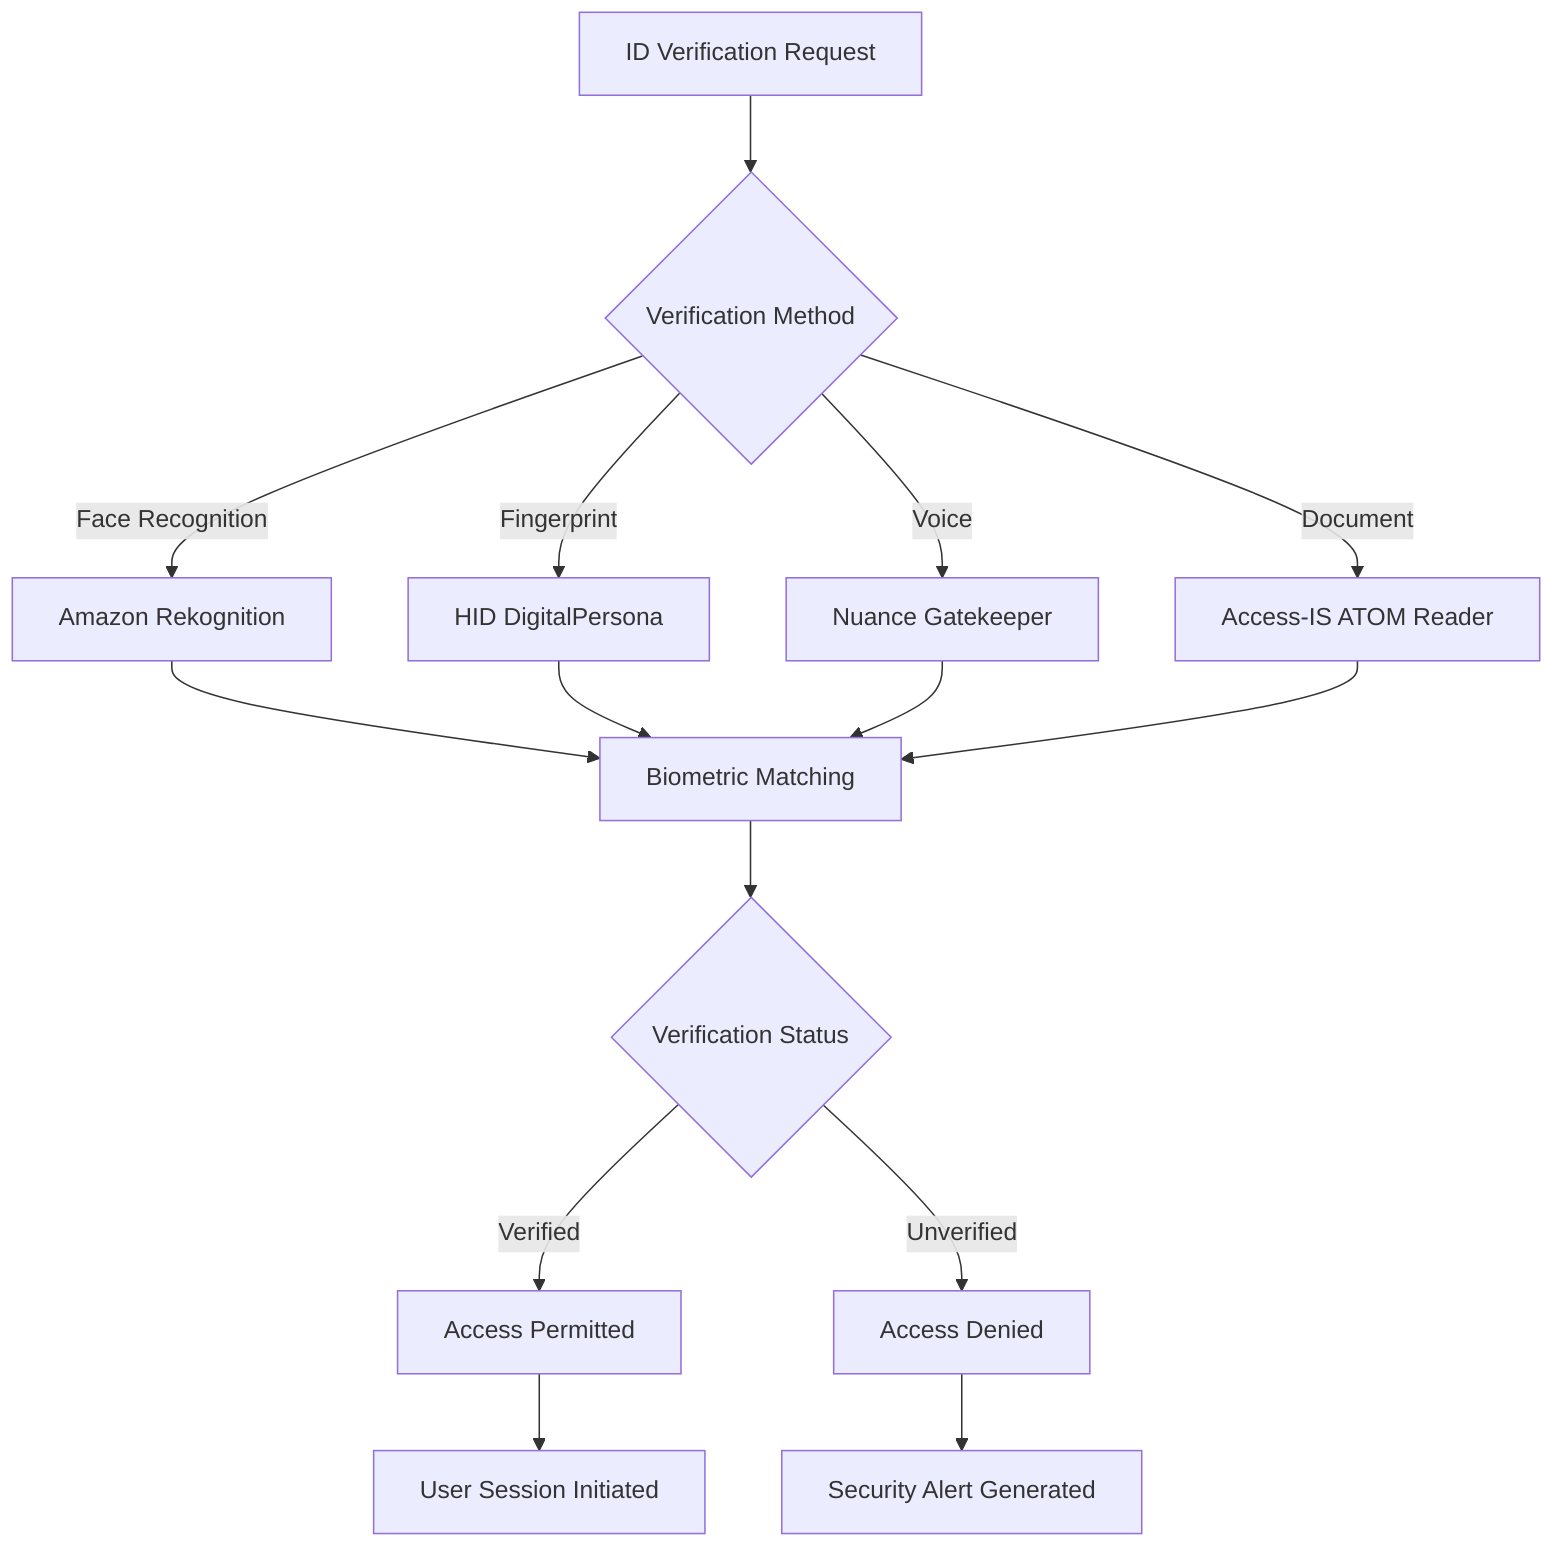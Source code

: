graph TD
    A[ID Verification Request] --> B{Verification Method}
    
    B --> |Face Recognition| C[Amazon Rekognition]
    B --> |Fingerprint| D[HID DigitalPersona]
    B --> |Voice| E[Nuance Gatekeeper]
    B --> |Document| F[Access-IS ATOM Reader]
    
    C --> G[Biometric Matching]
    D --> G
    E --> G
    F --> G
    
    G --> H{Verification Status}
    
    H --> |Verified| I[Access Permitted]
    H --> |Unverified| J[Access Denied]
    
    I --> K[User Session Initiated]
    J --> L[Security Alert Generated]
